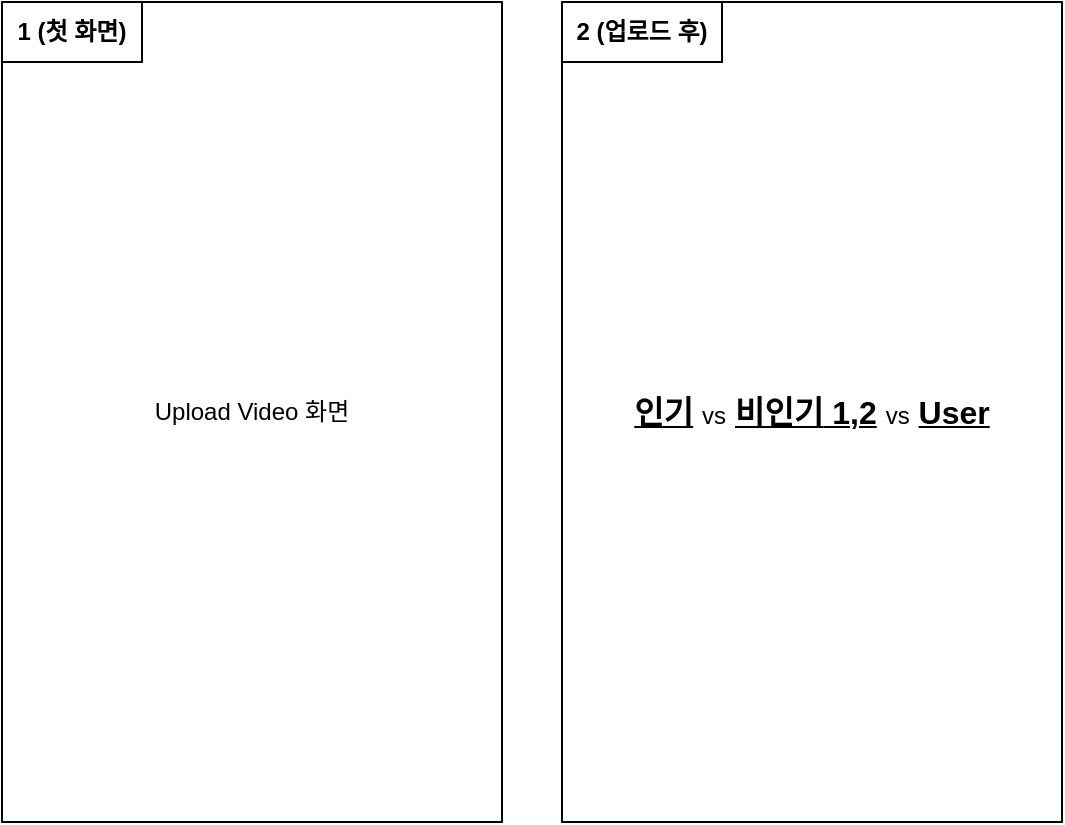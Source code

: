 <mxfile version="22.1.11" type="device">
  <diagram name="페이지-1" id="rInuaE_LNWb452cp8V9j">
    <mxGraphModel dx="1053" dy="913" grid="1" gridSize="10" guides="1" tooltips="1" connect="1" arrows="1" fold="1" page="1" pageScale="1" pageWidth="827" pageHeight="1169" math="0" shadow="0">
      <root>
        <mxCell id="0" />
        <mxCell id="1" parent="0" />
        <mxCell id="DNiDl7zgtREd2JpVn6Px-5" value="Upload Video 화면" style="rounded=0;whiteSpace=wrap;html=1;" vertex="1" parent="1">
          <mxGeometry x="149" y="380" width="250" height="410" as="geometry" />
        </mxCell>
        <mxCell id="DNiDl7zgtREd2JpVn6Px-3" value="&lt;b&gt;1 (첫 화면)&lt;/b&gt;" style="text;html=1;strokeColor=default;fillColor=none;align=center;verticalAlign=middle;whiteSpace=wrap;rounded=0;" vertex="1" parent="1">
          <mxGeometry x="149" y="380" width="70" height="30" as="geometry" />
        </mxCell>
        <mxCell id="DNiDl7zgtREd2JpVn6Px-6" value="&lt;font style=&quot;font-size: 16px;&quot;&gt;&lt;u&gt;&lt;b&gt;인기&lt;/b&gt;&lt;/u&gt; &lt;/font&gt;&lt;font style=&quot;font-size: 12px;&quot;&gt;vs&lt;/font&gt;&lt;font style=&quot;font-size: 16px;&quot;&gt; &lt;u&gt;&lt;b&gt;비인기&lt;/b&gt;&lt;/u&gt;&lt;b&gt;&lt;u&gt; 1,2&lt;/u&gt;&lt;/b&gt; &lt;/font&gt;&lt;font style=&quot;font-size: 12px;&quot;&gt;vs&lt;/font&gt;&lt;font style=&quot;font-size: 16px;&quot;&gt; &lt;b&gt;&lt;u&gt;User&lt;/u&gt;&lt;/b&gt;&lt;/font&gt;" style="rounded=0;whiteSpace=wrap;html=1;" vertex="1" parent="1">
          <mxGeometry x="429" y="380" width="250" height="410" as="geometry" />
        </mxCell>
        <mxCell id="DNiDl7zgtREd2JpVn6Px-4" value="&lt;b&gt;2 (업로드 후)&lt;/b&gt;" style="text;html=1;strokeColor=default;fillColor=none;align=center;verticalAlign=middle;whiteSpace=wrap;rounded=0;" vertex="1" parent="1">
          <mxGeometry x="429" y="380" width="80" height="30" as="geometry" />
        </mxCell>
      </root>
    </mxGraphModel>
  </diagram>
</mxfile>
